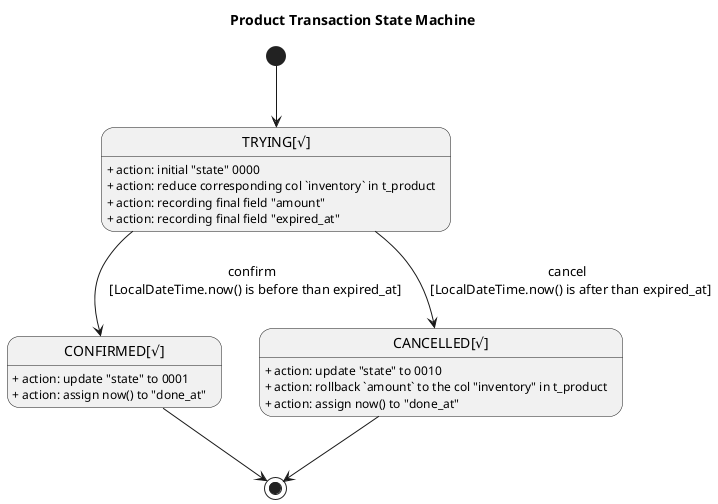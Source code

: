 @startuml
skinparam monochrome true
scale 1
title Product Transaction State Machine

' State
state "TRYING[√]" as TRYING
TRYING: + action: initial "state" 0000
TRYING: + action: reduce corresponding col `inventory` in t_product
TRYING: + action: recording final field "amount"
TRYING: + action: recording final field "expired_at"
'''
state "CONFIRMED[√]" as CONFIRMED
CONFIRMED: + action: update "state" to 0001
CONFIRMED: + action: assign now() to "done_at"
'''
state "CANCELLED[√]" as CANCELLED
CANCELLED: + action: update "state" to 0010
CANCELLED: + action: rollback `amount` to the col "inventory" in t_product
CANCELLED: + action: assign now() to "done_at"
' Transition
[*] --> TRYING
TRYING --> CONFIRMED: confirm \n [LocalDateTime.now() is before than expired_at]
TRYING --> CANCELLED: cancel \n [LocalDateTime.now() is after than expired_at]
CONFIRMED --> [*]
CANCELLED --> [*]
@enduml

